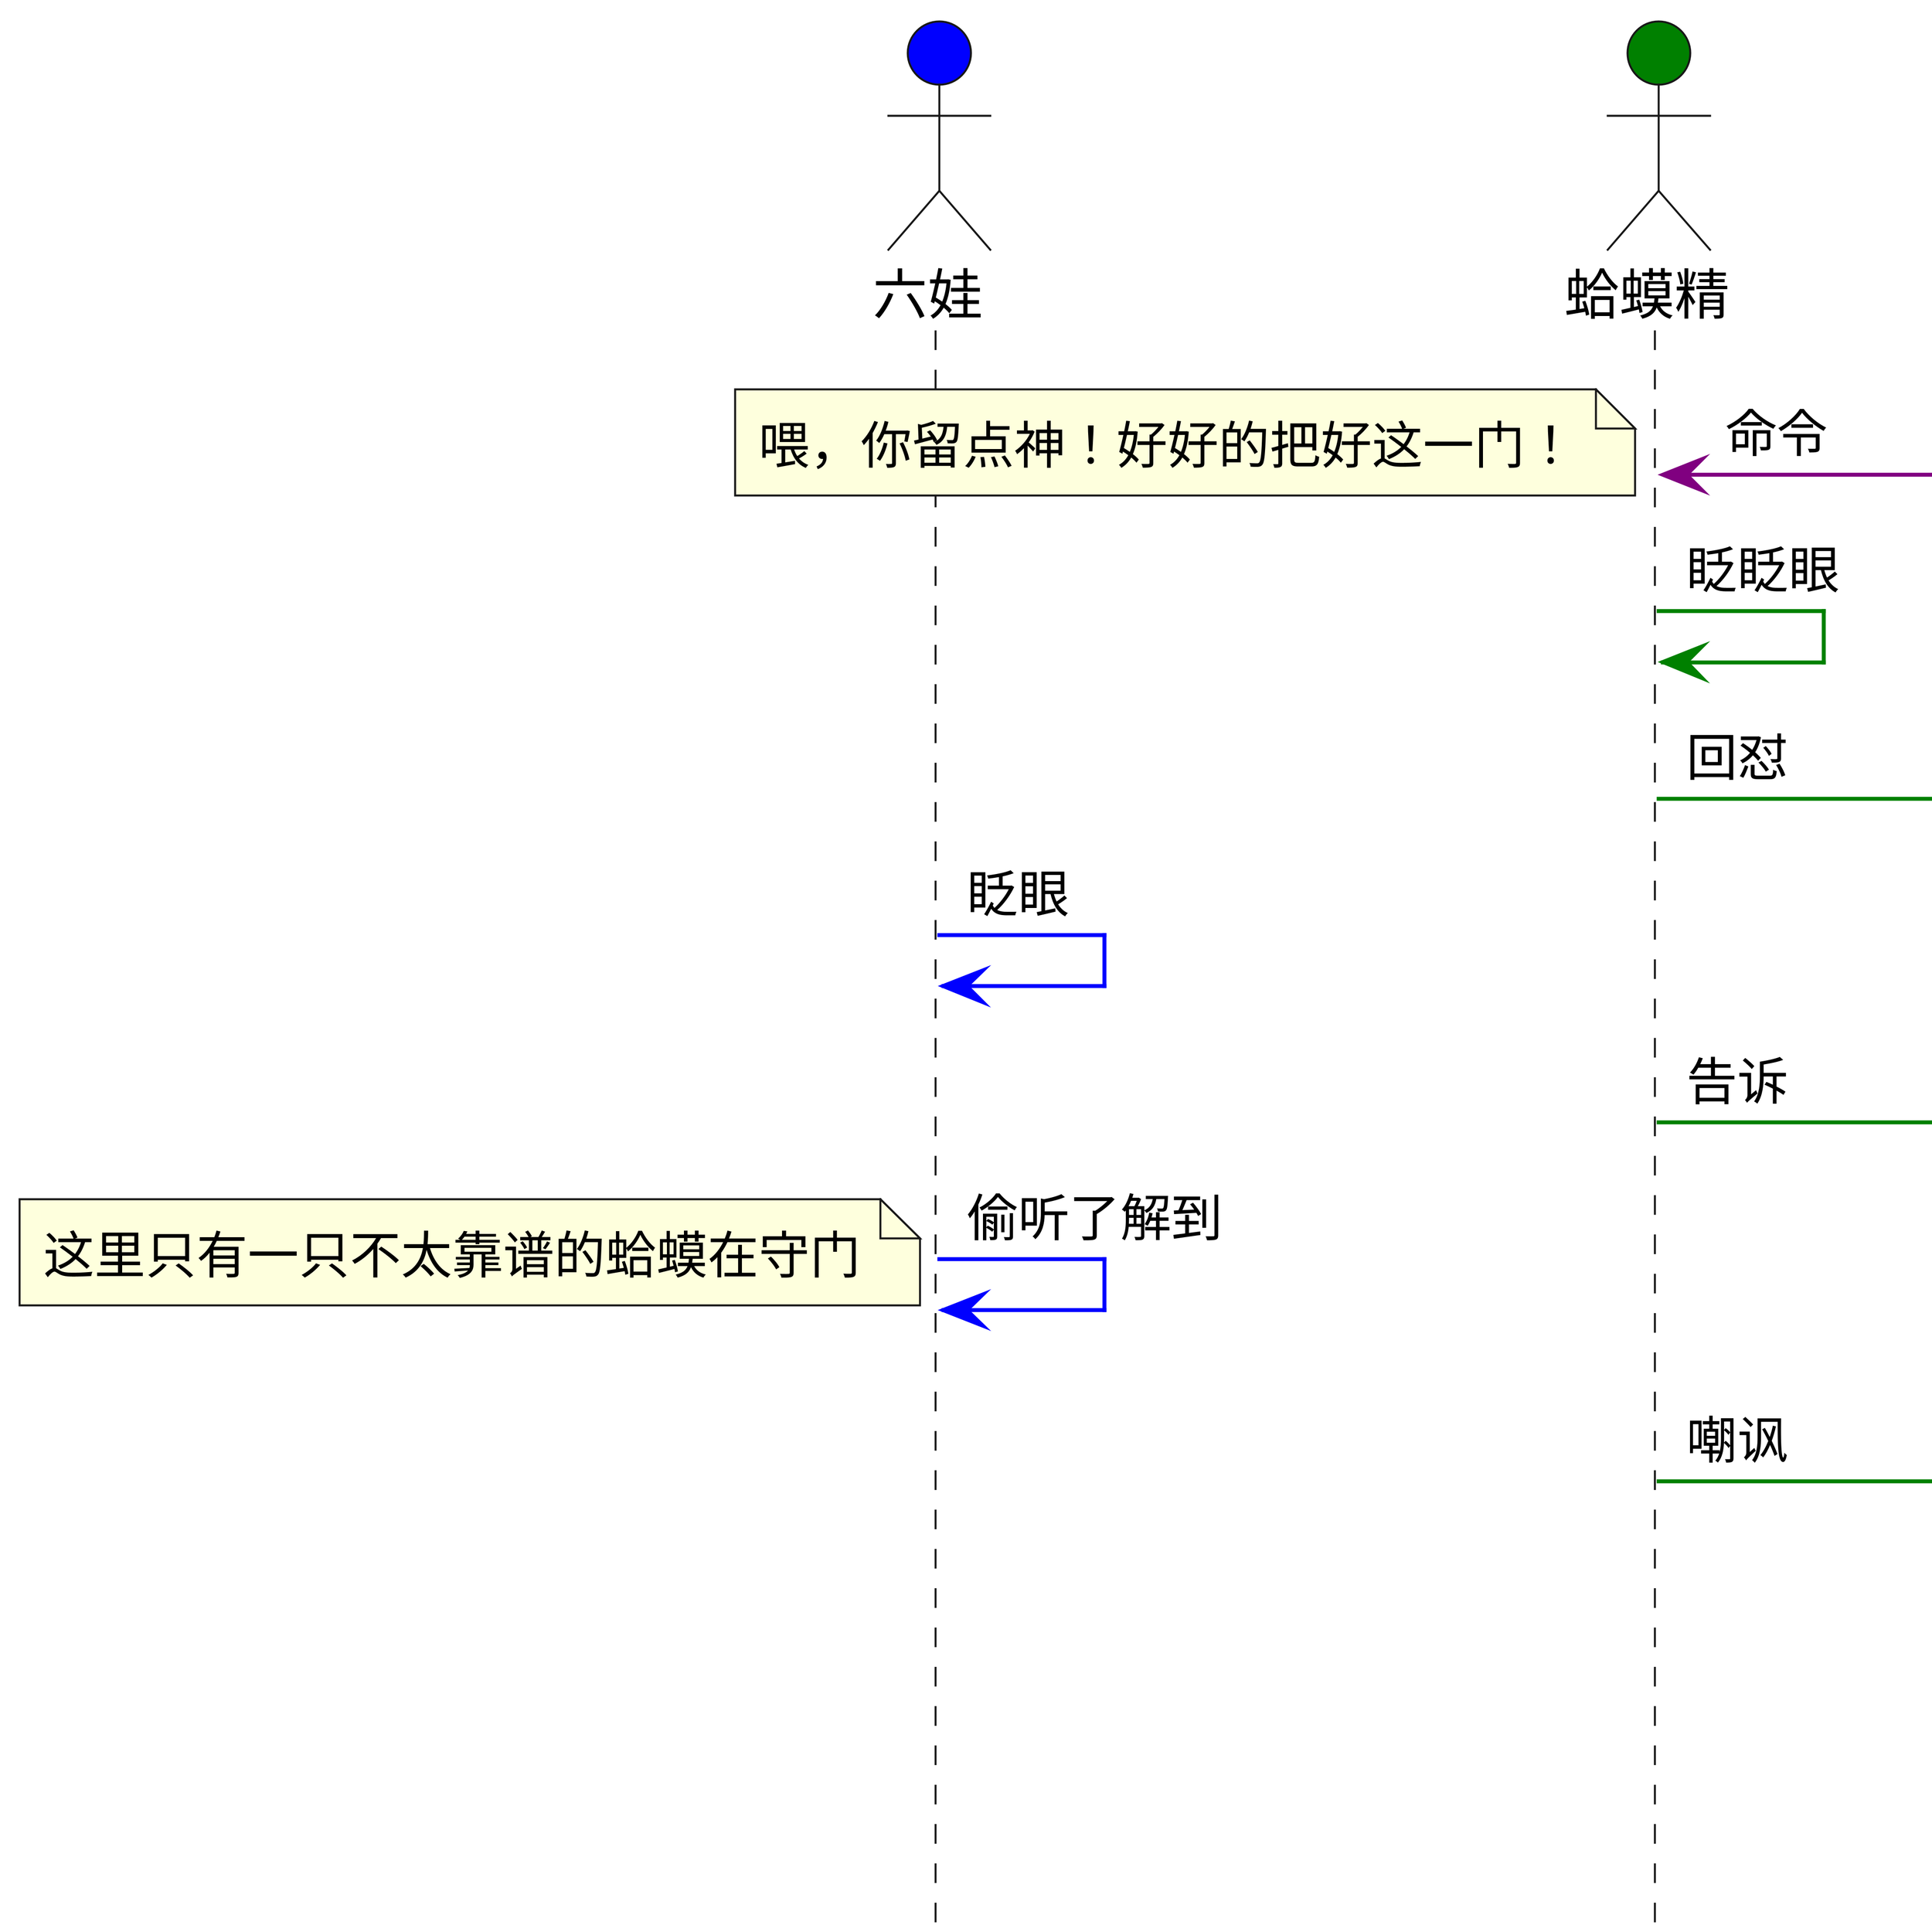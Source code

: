 ' https://www.bilibili.com/video/BV1Fk4y1V7Lf/?p=11
' 3:52~6:04

@startuml timeline

skinparam dpi 800

actor       六娃     as sixthGourdBaby      #Blue
actor       蛤蟆精     as toad     #Green
actor       蜈蚣精     as centipede     #Purple
actor       粉色蝙蝠精     as pinkbat     #Pink
actor       黄色蝙蝠精     as yellowbat      #Yellow
actor       蜘蛛精      as     spider     #DarkRed
entity      蛛网     as spiderweb   #White
entity      大门     as gate        #Black
entity      钉子     as nail        #Grey
entity      酒壶     as flagon      #Brown

centipede -[#Purple]> toad : 命令
note left
喂，你留点神！好好的把好这一门！
end note

toad -[#Green]> toad : 眨眨眼

toad -[#Green]> centipede : 回怼
note right:你算老几，多管闲事！

sixthGourdBaby -[#Blue]> sixthGourdBaby : 眨眼

toad -[#Green]> centipede : 告诉
note right:这儿有我把门，谁也进不来！

sixthGourdBaby -[#Blue]> sixthGourdBaby :偷听了解到
note left:这里只有一只不太靠谱的蛤蟆在守门

toad -[#Green]> centipede : 嘲讽
note right
你还是自己管好自己，别像上回那样再掉进网里了！
哈哈哈哈哈哈！
end note

centipede -[#Purple]> centipede : 挠挠头
centipede -[#Purple]> centipede : 生气地攥紧拳头
centipede -[#Purple]> centipede : 离开大门向里走

sixthGourdBaby -[#Blue]> sixthGourdBaby : 挠挠头，思考进入大门的方法
sixthGourdBaby -[#Blue]> flagon : 捡起并闻了闻
sixthGourdBaby -[#Blue]> sixthGourdBaby : 眨眨眼并转转眼珠
sixthGourdBaby -[#Blue]> sixthGourdBaby : 想到了方法并微笑
sixthGourdBaby -[#Blue]> flagon : 倾斜

flagon -[#Brown]> flagon : 流出一滴酒并散发酒香

toad -[#Green]> flagon : 闻到酒香
toad -[#Green]> toad : 高兴地笑
toad -[#Green]> toad : 感叹道
note left:好香啊！
toad -[#Green]> gate : 打开

gate -[#Black]> gate : 开启

sixthGourdBaby -[#Blue]> sixthGourdBaby : 隐身
sixthGourdBaby -[#Blue]> gate : 进入

toad -[#Green]> flagon : 捡起
toad -[#Green]> gate : 关闭

gate -[#Black]> gate : 关闭

toad -[#Green]> flagon : 倾倒

sixthGourdBaby -[#Blue]> toad : 隐身状态下盯着笑

toad -[#Green]> flagon : 发现没有酒了
note right:去你的！
toad -[#Green]> flagon : 踢走

flagon -[#Brown]> flagon : 滚动并发出响声

pinkbat -[#Pink]> flagon : 听到响声
pinkbat -[#Pink]> pinkbat : 警觉
note left:谁？ 

centipede -[#Purple]> flagon : 听到响声
centipede -[#Purple]> centipede : 警觉
note right:谁？
centipede -[#Purple]> centipede : 转转眼珠

toad -[#Green]>pinkbat : 嘲笑
note right
我扔了个空酒壶，又惹到你们了？
大惊小怪！
哈哈哈哈...
end note
toad -[#Green]>centipede : 嘲笑
note right
我扔了个空酒壶，又惹到你们了？
大惊小怪！
哈哈哈哈...
end note

pinkbat -[#Pink]> pinkbat : 生气地攥紧拳头

centipede -[#Purple]> centipede : 生气地攥紧拳头

toad -[#Green]> toad: 打哈欠伸懒腰，准备开始偷懒睡觉

sixthGourdBaby -[#Blue]> nail : 隐身状态下扣下

nail -[#Grey]> nail : 顺着道路不断向下弹跳

centipede -[#Purple]> pinkbat : 命令
note left:你这这守着，别走开！
centipede -[#Purple]> centipede : 跟着钉子走了一段路
centipede -[#Purple]> yellowbat : 命令
note left 
可别打盹，把眼睛睁大点儿！
哼！
end note

nail -[#Grey]> nail : 顺着道路继续向下弹跳

centipede -[#Purple]> centipede : 跟着钉子又走了一段路
centipede -[#Purple]> nail : 踩到

nail -[#Grey]> centipede : 伤到

centipede -[#Purple]> centipede : 因痛不断蹦跳
centipede -[#Purple]> spiderweb : 不慎落进

spider -[#DarkRed]> spiderweb : 向上拉动

spiderweb -[#White]> spiderweb : 向上收缩

centipede -[#Purple]> spider : 痛骂
note right:是我！快放开我！

toad -[#Green]> centipede : 嘲笑
note right:哈哈！又掉进网里了吧！

pinkbat -[#Pink]> pinkbat : 感到震惊

centipede -[#Purple]> spider : 痛骂
note right
快放开我！
又是你这个瞎了眼的混蛋！
end note

sixthGourdBaby -[#Blue]> sixthGourdBaby : 穿过这些妖精到达另一处大门
sixthGourdBaby -[#Blue]> sixthGourdBaby : 现形
sixthGourdBaby -[#Blue]> sixthGourdBaby : 露出满足的微笑
sixthGourdBaby -[#Blue]> sixthGourdBaby : 重新隐身并继续前进

@enduml